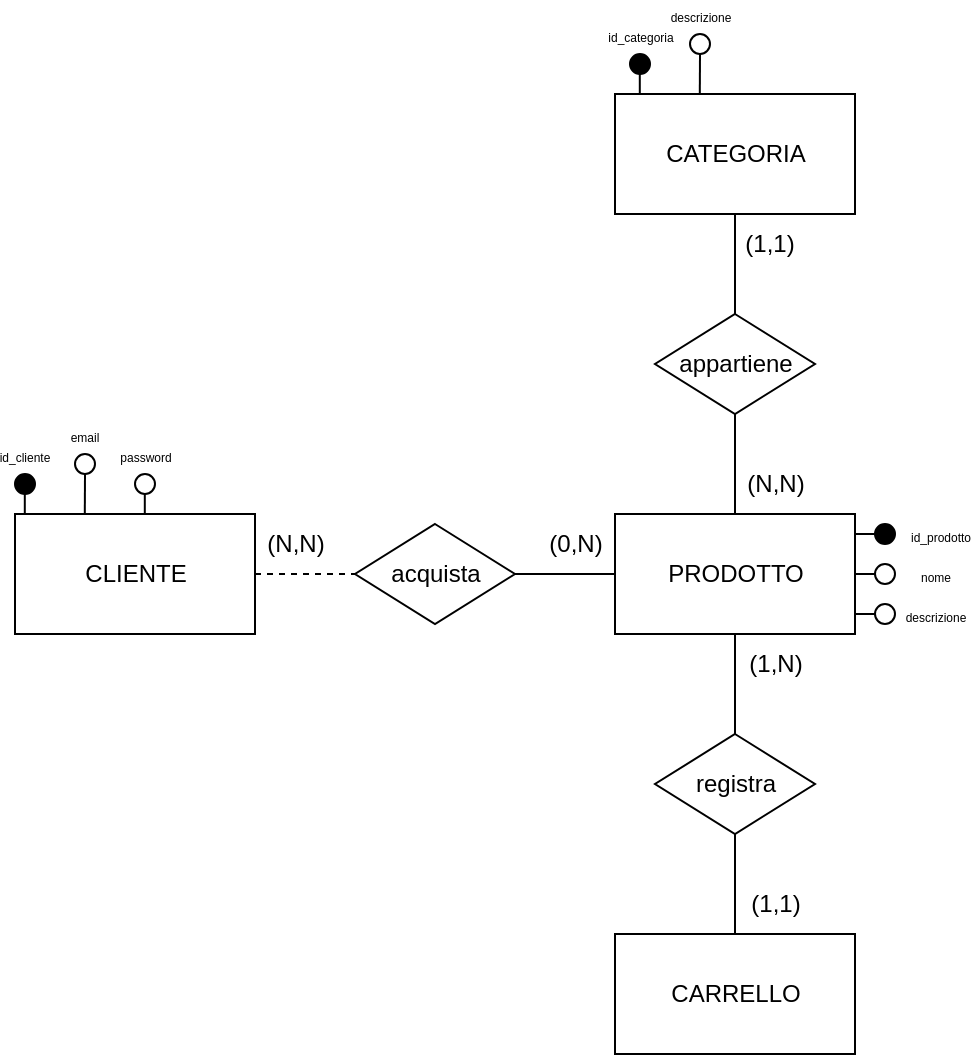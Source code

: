 <mxfile version="23.0.2" type="device">
  <diagram name="Pagina-1" id="lmpzOlCEvKxCuPHhXfXB">
    <mxGraphModel dx="581" dy="345" grid="1" gridSize="10" guides="1" tooltips="1" connect="1" arrows="1" fold="1" page="1" pageScale="1" pageWidth="827" pageHeight="1169" math="0" shadow="0">
      <root>
        <mxCell id="0" />
        <mxCell id="1" parent="0" />
        <mxCell id="IOvyg2IV7ht-75ERE2fK-1" value="PRODOTTO" style="rounded=0;whiteSpace=wrap;html=1;" vertex="1" parent="1">
          <mxGeometry x="447.5" y="280" width="120" height="60" as="geometry" />
        </mxCell>
        <mxCell id="IOvyg2IV7ht-75ERE2fK-2" value="CLIENTE" style="rounded=0;whiteSpace=wrap;html=1;" vertex="1" parent="1">
          <mxGeometry x="147.5" y="280" width="120" height="60" as="geometry" />
        </mxCell>
        <mxCell id="IOvyg2IV7ht-75ERE2fK-3" value="CARRELLO" style="rounded=0;whiteSpace=wrap;html=1;" vertex="1" parent="1">
          <mxGeometry x="447.5" y="490" width="120" height="60" as="geometry" />
        </mxCell>
        <mxCell id="IOvyg2IV7ht-75ERE2fK-4" value="CATEGORIA" style="rounded=0;whiteSpace=wrap;html=1;" vertex="1" parent="1">
          <mxGeometry x="447.5" y="70" width="120" height="60" as="geometry" />
        </mxCell>
        <mxCell id="IOvyg2IV7ht-75ERE2fK-5" value="acquista" style="rhombus;whiteSpace=wrap;html=1;" vertex="1" parent="1">
          <mxGeometry x="317.5" y="285" width="80" height="50" as="geometry" />
        </mxCell>
        <mxCell id="IOvyg2IV7ht-75ERE2fK-7" value="" style="endArrow=none;html=1;rounded=0;entryX=0;entryY=0.5;entryDx=0;entryDy=0;" edge="1" parent="1" target="IOvyg2IV7ht-75ERE2fK-1">
          <mxGeometry width="50" height="50" relative="1" as="geometry">
            <mxPoint x="397.5" y="310" as="sourcePoint" />
            <mxPoint x="447.5" y="260" as="targetPoint" />
          </mxGeometry>
        </mxCell>
        <mxCell id="IOvyg2IV7ht-75ERE2fK-8" value="" style="endArrow=none;dashed=1;html=1;rounded=0;" edge="1" parent="1" target="IOvyg2IV7ht-75ERE2fK-5">
          <mxGeometry width="50" height="50" relative="1" as="geometry">
            <mxPoint x="267.5" y="310" as="sourcePoint" />
            <mxPoint x="317.5" y="260" as="targetPoint" />
          </mxGeometry>
        </mxCell>
        <mxCell id="IOvyg2IV7ht-75ERE2fK-9" value="(0,N)" style="text;html=1;strokeColor=none;fillColor=none;align=center;verticalAlign=middle;whiteSpace=wrap;rounded=0;" vertex="1" parent="1">
          <mxGeometry x="397.5" y="280" width="60" height="30" as="geometry" />
        </mxCell>
        <mxCell id="IOvyg2IV7ht-75ERE2fK-10" value="(N,N)" style="text;html=1;strokeColor=none;fillColor=none;align=center;verticalAlign=middle;whiteSpace=wrap;rounded=0;" vertex="1" parent="1">
          <mxGeometry x="257.5" y="280" width="60" height="30" as="geometry" />
        </mxCell>
        <mxCell id="IOvyg2IV7ht-75ERE2fK-11" value="appartiene" style="rhombus;whiteSpace=wrap;html=1;" vertex="1" parent="1">
          <mxGeometry x="467.5" y="180" width="80" height="50" as="geometry" />
        </mxCell>
        <mxCell id="IOvyg2IV7ht-75ERE2fK-12" value="" style="endArrow=none;html=1;rounded=0;exitX=0.5;exitY=0;exitDx=0;exitDy=0;" edge="1" parent="1" source="IOvyg2IV7ht-75ERE2fK-1">
          <mxGeometry width="50" height="50" relative="1" as="geometry">
            <mxPoint x="457.5" y="280" as="sourcePoint" />
            <mxPoint x="507.5" y="230" as="targetPoint" />
          </mxGeometry>
        </mxCell>
        <mxCell id="IOvyg2IV7ht-75ERE2fK-13" value="" style="endArrow=none;html=1;rounded=0;exitX=0.5;exitY=0;exitDx=0;exitDy=0;entryX=0.5;entryY=1;entryDx=0;entryDy=0;" edge="1" parent="1" source="IOvyg2IV7ht-75ERE2fK-11" target="IOvyg2IV7ht-75ERE2fK-4">
          <mxGeometry width="50" height="50" relative="1" as="geometry">
            <mxPoint x="457.5" y="190" as="sourcePoint" />
            <mxPoint x="507.5" y="140" as="targetPoint" />
          </mxGeometry>
        </mxCell>
        <mxCell id="IOvyg2IV7ht-75ERE2fK-14" value="registra" style="rhombus;whiteSpace=wrap;html=1;" vertex="1" parent="1">
          <mxGeometry x="467.5" y="390" width="80" height="50" as="geometry" />
        </mxCell>
        <mxCell id="IOvyg2IV7ht-75ERE2fK-15" value="" style="endArrow=none;html=1;rounded=0;exitX=0.5;exitY=0;exitDx=0;exitDy=0;entryX=0.5;entryY=1;entryDx=0;entryDy=0;" edge="1" parent="1" source="IOvyg2IV7ht-75ERE2fK-14" target="IOvyg2IV7ht-75ERE2fK-1">
          <mxGeometry width="50" height="50" relative="1" as="geometry">
            <mxPoint x="347.5" y="340" as="sourcePoint" />
            <mxPoint x="397.5" y="290" as="targetPoint" />
          </mxGeometry>
        </mxCell>
        <mxCell id="IOvyg2IV7ht-75ERE2fK-16" value="" style="endArrow=none;html=1;rounded=0;exitX=0.5;exitY=1;exitDx=0;exitDy=0;entryX=0.5;entryY=0;entryDx=0;entryDy=0;" edge="1" parent="1" source="IOvyg2IV7ht-75ERE2fK-14" target="IOvyg2IV7ht-75ERE2fK-3">
          <mxGeometry width="50" height="50" relative="1" as="geometry">
            <mxPoint x="347.5" y="340" as="sourcePoint" />
            <mxPoint x="397.5" y="290" as="targetPoint" />
          </mxGeometry>
        </mxCell>
        <mxCell id="IOvyg2IV7ht-75ERE2fK-17" value="(1,1)" style="text;html=1;strokeColor=none;fillColor=none;align=center;verticalAlign=middle;whiteSpace=wrap;rounded=0;" vertex="1" parent="1">
          <mxGeometry x="497.5" y="460" width="60" height="30" as="geometry" />
        </mxCell>
        <mxCell id="IOvyg2IV7ht-75ERE2fK-18" value="(1,N)" style="text;html=1;strokeColor=none;fillColor=none;align=center;verticalAlign=middle;whiteSpace=wrap;rounded=0;" vertex="1" parent="1">
          <mxGeometry x="497.5" y="340" width="60" height="30" as="geometry" />
        </mxCell>
        <mxCell id="IOvyg2IV7ht-75ERE2fK-19" value="" style="endArrow=none;html=1;rounded=0;" edge="1" parent="1">
          <mxGeometry width="50" height="50" relative="1" as="geometry">
            <mxPoint x="152.4" y="280" as="sourcePoint" />
            <mxPoint x="152.4" y="270" as="targetPoint" />
          </mxGeometry>
        </mxCell>
        <mxCell id="IOvyg2IV7ht-75ERE2fK-20" value="" style="ellipse;whiteSpace=wrap;html=1;aspect=fixed;fillColor=#000000;" vertex="1" parent="1">
          <mxGeometry x="147.5" y="260" width="10" height="10" as="geometry" />
        </mxCell>
        <mxCell id="IOvyg2IV7ht-75ERE2fK-21" value="" style="endArrow=none;html=1;rounded=0;" edge="1" parent="1">
          <mxGeometry width="50" height="50" relative="1" as="geometry">
            <mxPoint x="182.4" y="280" as="sourcePoint" />
            <mxPoint x="182.5" y="260" as="targetPoint" />
          </mxGeometry>
        </mxCell>
        <mxCell id="IOvyg2IV7ht-75ERE2fK-22" value="" style="ellipse;whiteSpace=wrap;html=1;aspect=fixed;" vertex="1" parent="1">
          <mxGeometry x="177.5" y="250" width="10" height="10" as="geometry" />
        </mxCell>
        <mxCell id="IOvyg2IV7ht-75ERE2fK-23" value="" style="endArrow=none;html=1;rounded=0;" edge="1" parent="1">
          <mxGeometry width="50" height="50" relative="1" as="geometry">
            <mxPoint x="212.4" y="280" as="sourcePoint" />
            <mxPoint x="212.4" y="270" as="targetPoint" />
          </mxGeometry>
        </mxCell>
        <mxCell id="IOvyg2IV7ht-75ERE2fK-24" value="" style="ellipse;whiteSpace=wrap;html=1;aspect=fixed;" vertex="1" parent="1">
          <mxGeometry x="207.5" y="260" width="10" height="10" as="geometry" />
        </mxCell>
        <mxCell id="IOvyg2IV7ht-75ERE2fK-27" value="&lt;font style=&quot;font-size: 6px;&quot;&gt;id_cliente&lt;/font&gt;" style="text;html=1;strokeColor=none;fillColor=none;align=center;verticalAlign=middle;whiteSpace=wrap;rounded=0;" vertex="1" parent="1">
          <mxGeometry x="140" y="250" width="25" as="geometry" />
        </mxCell>
        <mxCell id="IOvyg2IV7ht-75ERE2fK-28" value="&lt;font style=&quot;font-size: 6px;&quot;&gt;email&lt;/font&gt;" style="text;html=1;strokeColor=none;fillColor=none;align=center;verticalAlign=middle;whiteSpace=wrap;rounded=0;" vertex="1" parent="1">
          <mxGeometry x="170" y="240" width="25" as="geometry" />
        </mxCell>
        <mxCell id="IOvyg2IV7ht-75ERE2fK-29" value="&lt;font style=&quot;font-size: 6px;&quot;&gt;password&lt;/font&gt;" style="text;html=1;strokeColor=none;fillColor=none;align=center;verticalAlign=middle;whiteSpace=wrap;rounded=0;" vertex="1" parent="1">
          <mxGeometry x="202.5" y="250" width="20" as="geometry" />
        </mxCell>
        <mxCell id="IOvyg2IV7ht-75ERE2fK-30" value="" style="endArrow=none;html=1;rounded=0;" edge="1" parent="1">
          <mxGeometry width="50" height="50" relative="1" as="geometry">
            <mxPoint x="459.9" y="70" as="sourcePoint" />
            <mxPoint x="459.9" y="60" as="targetPoint" />
          </mxGeometry>
        </mxCell>
        <mxCell id="IOvyg2IV7ht-75ERE2fK-31" value="" style="ellipse;whiteSpace=wrap;html=1;aspect=fixed;fillColor=#000000;" vertex="1" parent="1">
          <mxGeometry x="455" y="50" width="10" height="10" as="geometry" />
        </mxCell>
        <mxCell id="IOvyg2IV7ht-75ERE2fK-32" value="" style="endArrow=none;html=1;rounded=0;" edge="1" parent="1">
          <mxGeometry width="50" height="50" relative="1" as="geometry">
            <mxPoint x="489.9" y="70" as="sourcePoint" />
            <mxPoint x="490" y="50" as="targetPoint" />
          </mxGeometry>
        </mxCell>
        <mxCell id="IOvyg2IV7ht-75ERE2fK-33" value="" style="ellipse;whiteSpace=wrap;html=1;aspect=fixed;" vertex="1" parent="1">
          <mxGeometry x="485" y="40" width="10" height="10" as="geometry" />
        </mxCell>
        <mxCell id="IOvyg2IV7ht-75ERE2fK-36" value="&lt;font style=&quot;font-size: 6px;&quot;&gt;id_categoria&lt;/font&gt;" style="text;html=1;strokeColor=none;fillColor=none;align=center;verticalAlign=middle;whiteSpace=wrap;rounded=0;" vertex="1" parent="1">
          <mxGeometry x="447.5" y="40" width="25" as="geometry" />
        </mxCell>
        <mxCell id="IOvyg2IV7ht-75ERE2fK-37" value="&lt;font style=&quot;font-size: 6px;&quot;&gt;descrizione&lt;/font&gt;" style="text;html=1;strokeColor=none;fillColor=none;align=center;verticalAlign=middle;whiteSpace=wrap;rounded=0;" vertex="1" parent="1">
          <mxGeometry x="477.5" y="30" width="25" as="geometry" />
        </mxCell>
        <mxCell id="IOvyg2IV7ht-75ERE2fK-39" value="" style="endArrow=none;html=1;rounded=0;" edge="1" parent="1">
          <mxGeometry width="50" height="50" relative="1" as="geometry">
            <mxPoint x="567.5" y="290" as="sourcePoint" />
            <mxPoint x="577.5" y="290" as="targetPoint" />
          </mxGeometry>
        </mxCell>
        <mxCell id="IOvyg2IV7ht-75ERE2fK-41" value="" style="ellipse;whiteSpace=wrap;html=1;aspect=fixed;fillColor=#000000;" vertex="1" parent="1">
          <mxGeometry x="577.5" y="285" width="10" height="10" as="geometry" />
        </mxCell>
        <mxCell id="IOvyg2IV7ht-75ERE2fK-42" value="" style="endArrow=none;html=1;rounded=0;" edge="1" parent="1">
          <mxGeometry width="50" height="50" relative="1" as="geometry">
            <mxPoint x="567.5" y="310" as="sourcePoint" />
            <mxPoint x="577.5" y="310" as="targetPoint" />
          </mxGeometry>
        </mxCell>
        <mxCell id="IOvyg2IV7ht-75ERE2fK-43" value="" style="ellipse;whiteSpace=wrap;html=1;aspect=fixed;" vertex="1" parent="1">
          <mxGeometry x="577.5" y="305" width="10" height="10" as="geometry" />
        </mxCell>
        <mxCell id="IOvyg2IV7ht-75ERE2fK-44" value="&lt;font style=&quot;font-size: 6px;&quot;&gt;id_prodotto&lt;/font&gt;" style="text;html=1;strokeColor=none;fillColor=none;align=center;verticalAlign=middle;whiteSpace=wrap;rounded=0;" vertex="1" parent="1">
          <mxGeometry x="597.5" y="290" width="25" as="geometry" />
        </mxCell>
        <mxCell id="IOvyg2IV7ht-75ERE2fK-45" value="" style="endArrow=none;html=1;rounded=0;" edge="1" parent="1">
          <mxGeometry width="50" height="50" relative="1" as="geometry">
            <mxPoint x="567.5" y="330" as="sourcePoint" />
            <mxPoint x="577.5" y="330" as="targetPoint" />
          </mxGeometry>
        </mxCell>
        <mxCell id="IOvyg2IV7ht-75ERE2fK-46" value="" style="ellipse;whiteSpace=wrap;html=1;aspect=fixed;" vertex="1" parent="1">
          <mxGeometry x="577.5" y="325" width="10" height="10" as="geometry" />
        </mxCell>
        <mxCell id="IOvyg2IV7ht-75ERE2fK-47" value="&lt;font style=&quot;font-size: 6px;&quot;&gt;nome&lt;/font&gt;" style="text;html=1;strokeColor=none;fillColor=none;align=center;verticalAlign=middle;whiteSpace=wrap;rounded=0;" vertex="1" parent="1">
          <mxGeometry x="597.5" y="305" width="20" height="10" as="geometry" />
        </mxCell>
        <mxCell id="IOvyg2IV7ht-75ERE2fK-48" value="&lt;font style=&quot;font-size: 6px;&quot;&gt;descrizione&lt;/font&gt;" style="text;html=1;strokeColor=none;fillColor=none;align=center;verticalAlign=middle;whiteSpace=wrap;rounded=0;" vertex="1" parent="1">
          <mxGeometry x="592.5" y="325" width="30" height="10" as="geometry" />
        </mxCell>
        <mxCell id="IOvyg2IV7ht-75ERE2fK-49" value="(1,1)" style="text;html=1;strokeColor=none;fillColor=none;align=center;verticalAlign=middle;whiteSpace=wrap;rounded=0;" vertex="1" parent="1">
          <mxGeometry x="495" y="130" width="60" height="30" as="geometry" />
        </mxCell>
        <mxCell id="IOvyg2IV7ht-75ERE2fK-50" value="(N,N)" style="text;html=1;strokeColor=none;fillColor=none;align=center;verticalAlign=middle;whiteSpace=wrap;rounded=0;" vertex="1" parent="1">
          <mxGeometry x="497.5" y="250" width="60" height="30" as="geometry" />
        </mxCell>
      </root>
    </mxGraphModel>
  </diagram>
</mxfile>
